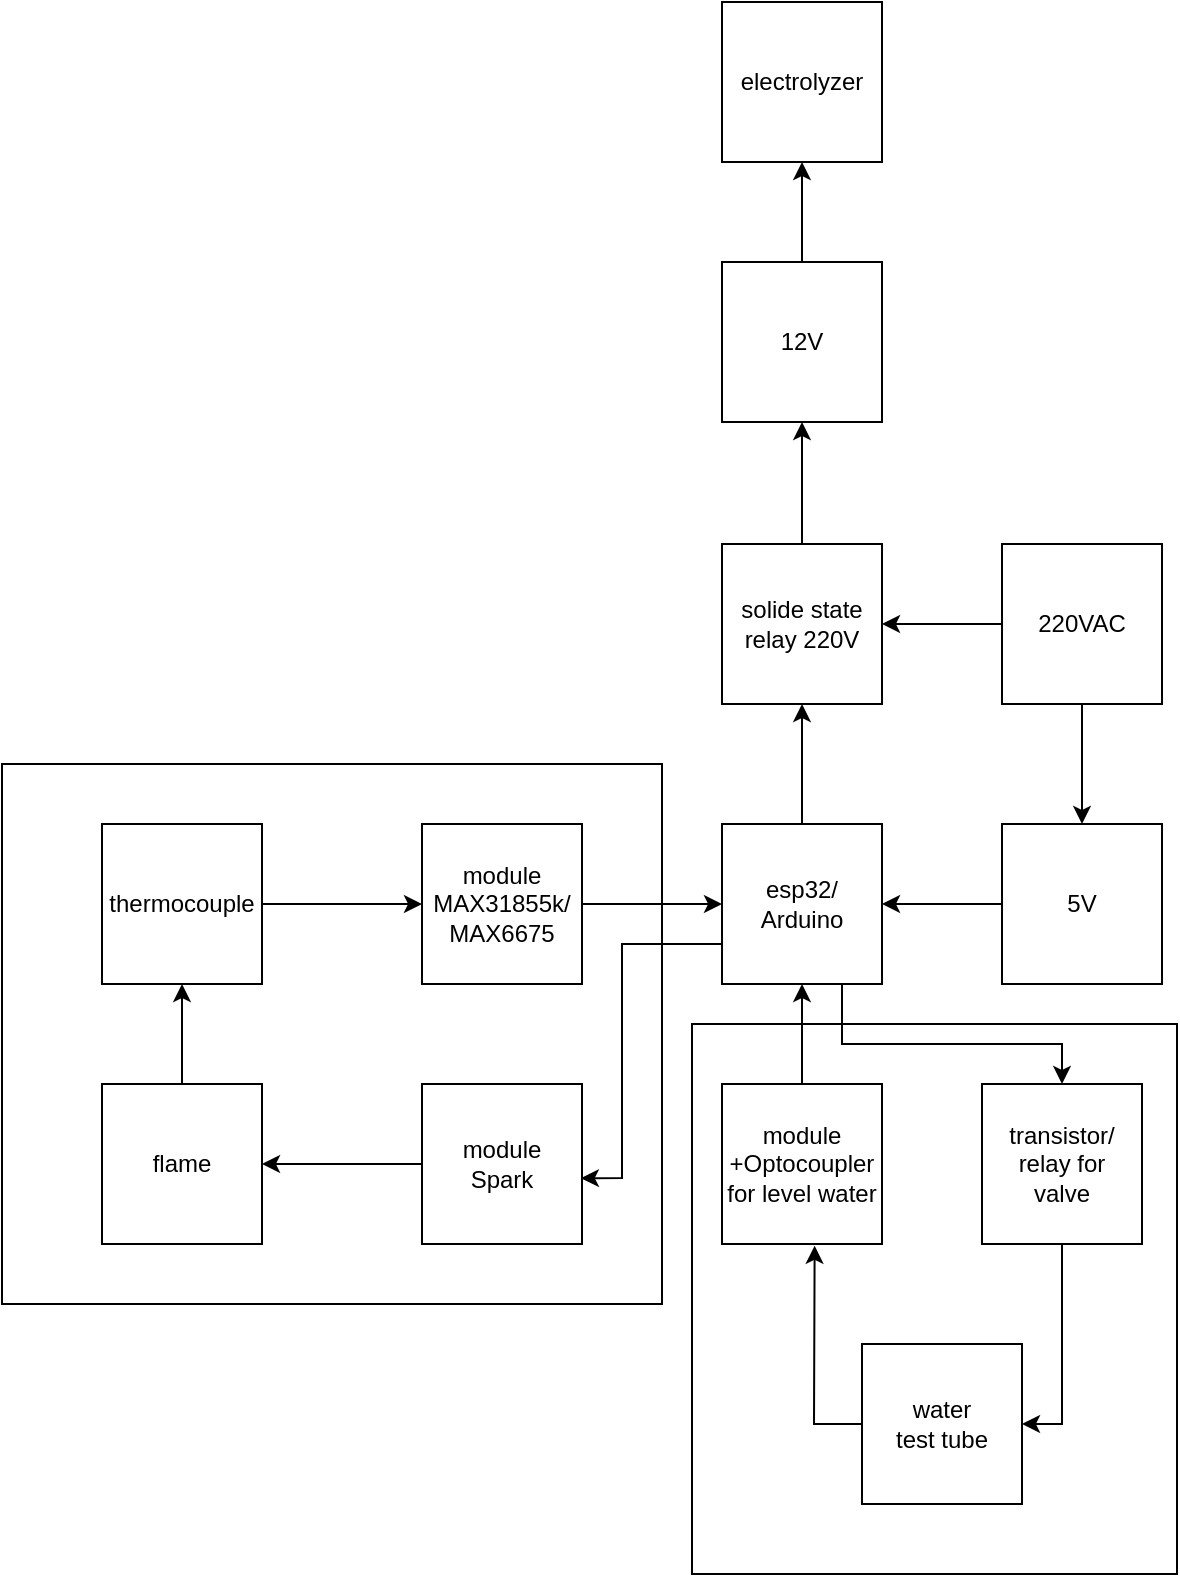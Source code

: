 <mxfile version="27.1.6">
  <diagram name="Page-1" id="E_u14W7tZS9JErUg8PQ1">
    <mxGraphModel dx="983" dy="536" grid="1" gridSize="10" guides="1" tooltips="1" connect="1" arrows="1" fold="1" page="1" pageScale="1" pageWidth="850" pageHeight="1100" math="0" shadow="0">
      <root>
        <mxCell id="0" />
        <mxCell id="1" parent="0" />
        <mxCell id="JcALqnvvGWlkLFH3uQIO-30" value="" style="rounded=0;whiteSpace=wrap;html=1;" vertex="1" parent="1">
          <mxGeometry x="30" y="411" width="330" height="270" as="geometry" />
        </mxCell>
        <mxCell id="JcALqnvvGWlkLFH3uQIO-29" value="" style="rounded=0;whiteSpace=wrap;html=1;rotation=90;" vertex="1" parent="1">
          <mxGeometry x="358.75" y="557.25" width="275" height="242.5" as="geometry" />
        </mxCell>
        <mxCell id="JcALqnvvGWlkLFH3uQIO-1" value="esp32/&lt;div&gt;Arduino&lt;/div&gt;" style="whiteSpace=wrap;html=1;aspect=fixed;" vertex="1" parent="1">
          <mxGeometry x="390" y="441" width="80" height="80" as="geometry" />
        </mxCell>
        <mxCell id="JcALqnvvGWlkLFH3uQIO-2" value="thermocouple" style="whiteSpace=wrap;html=1;aspect=fixed;" vertex="1" parent="1">
          <mxGeometry x="80" y="441" width="80" height="80" as="geometry" />
        </mxCell>
        <mxCell id="JcALqnvvGWlkLFH3uQIO-3" value="module&lt;br&gt;MAX31855k/&lt;br&gt;MAX6675" style="whiteSpace=wrap;html=1;aspect=fixed;" vertex="1" parent="1">
          <mxGeometry x="240" y="441" width="80" height="80" as="geometry" />
        </mxCell>
        <mxCell id="JcALqnvvGWlkLFH3uQIO-4" value="module +Optocoupler&lt;div&gt;for level water&lt;/div&gt;" style="whiteSpace=wrap;html=1;aspect=fixed;" vertex="1" parent="1">
          <mxGeometry x="390" y="571" width="80" height="80" as="geometry" />
        </mxCell>
        <mxCell id="JcALqnvvGWlkLFH3uQIO-5" value="solide state relay 220V" style="whiteSpace=wrap;html=1;aspect=fixed;" vertex="1" parent="1">
          <mxGeometry x="390" y="301" width="80" height="80" as="geometry" />
        </mxCell>
        <mxCell id="JcALqnvvGWlkLFH3uQIO-6" value="module&lt;div&gt;Spark&lt;/div&gt;" style="whiteSpace=wrap;html=1;aspect=fixed;" vertex="1" parent="1">
          <mxGeometry x="240" y="571" width="80" height="80" as="geometry" />
        </mxCell>
        <mxCell id="JcALqnvvGWlkLFH3uQIO-7" value="transistor/&lt;div&gt;relay for&lt;/div&gt;&lt;div&gt;valve&lt;/div&gt;" style="whiteSpace=wrap;html=1;aspect=fixed;" vertex="1" parent="1">
          <mxGeometry x="520" y="571" width="80" height="80" as="geometry" />
        </mxCell>
        <mxCell id="JcALqnvvGWlkLFH3uQIO-9" value="electrolyzer" style="whiteSpace=wrap;html=1;aspect=fixed;" vertex="1" parent="1">
          <mxGeometry x="390" y="30" width="80" height="80" as="geometry" />
        </mxCell>
        <mxCell id="JcALqnvvGWlkLFH3uQIO-10" value="water&lt;div&gt;test tube&lt;/div&gt;" style="whiteSpace=wrap;html=1;aspect=fixed;" vertex="1" parent="1">
          <mxGeometry x="460" y="701" width="80" height="80" as="geometry" />
        </mxCell>
        <mxCell id="JcALqnvvGWlkLFH3uQIO-11" value="" style="endArrow=classic;html=1;rounded=0;exitX=0.5;exitY=1;exitDx=0;exitDy=0;entryX=1;entryY=0.5;entryDx=0;entryDy=0;" edge="1" parent="1" source="JcALqnvvGWlkLFH3uQIO-7" target="JcALqnvvGWlkLFH3uQIO-10">
          <mxGeometry width="50" height="50" relative="1" as="geometry">
            <mxPoint x="410" y="511" as="sourcePoint" />
            <mxPoint x="600" y="691" as="targetPoint" />
            <Array as="points">
              <mxPoint x="560" y="741" />
            </Array>
          </mxGeometry>
        </mxCell>
        <mxCell id="JcALqnvvGWlkLFH3uQIO-13" value="" style="endArrow=classic;html=1;rounded=0;exitX=0.75;exitY=1;exitDx=0;exitDy=0;entryX=0.5;entryY=0;entryDx=0;entryDy=0;" edge="1" parent="1" source="JcALqnvvGWlkLFH3uQIO-1" target="JcALqnvvGWlkLFH3uQIO-7">
          <mxGeometry width="50" height="50" relative="1" as="geometry">
            <mxPoint x="410" y="511" as="sourcePoint" />
            <mxPoint x="460" y="461" as="targetPoint" />
            <Array as="points">
              <mxPoint x="450" y="551" />
              <mxPoint x="560" y="551" />
            </Array>
          </mxGeometry>
        </mxCell>
        <mxCell id="JcALqnvvGWlkLFH3uQIO-15" value="" style="endArrow=classic;html=1;rounded=0;exitX=0;exitY=0.5;exitDx=0;exitDy=0;entryX=0.579;entryY=1.011;entryDx=0;entryDy=0;entryPerimeter=0;" edge="1" parent="1" source="JcALqnvvGWlkLFH3uQIO-10" target="JcALqnvvGWlkLFH3uQIO-4">
          <mxGeometry width="50" height="50" relative="1" as="geometry">
            <mxPoint x="270" y="701" as="sourcePoint" />
            <mxPoint x="320" y="651" as="targetPoint" />
            <Array as="points">
              <mxPoint x="436" y="741" />
            </Array>
          </mxGeometry>
        </mxCell>
        <mxCell id="JcALqnvvGWlkLFH3uQIO-16" value="" style="endArrow=classic;html=1;rounded=0;entryX=0.5;entryY=1;entryDx=0;entryDy=0;exitX=0.5;exitY=0;exitDx=0;exitDy=0;" edge="1" parent="1" source="JcALqnvvGWlkLFH3uQIO-1" target="JcALqnvvGWlkLFH3uQIO-5">
          <mxGeometry width="50" height="50" relative="1" as="geometry">
            <mxPoint x="270" y="631" as="sourcePoint" />
            <mxPoint x="320" y="581" as="targetPoint" />
          </mxGeometry>
        </mxCell>
        <mxCell id="JcALqnvvGWlkLFH3uQIO-17" value="" style="endArrow=classic;html=1;rounded=0;entryX=0.5;entryY=1;entryDx=0;entryDy=0;exitX=0.5;exitY=0;exitDx=0;exitDy=0;" edge="1" parent="1" source="JcALqnvvGWlkLFH3uQIO-37" target="JcALqnvvGWlkLFH3uQIO-9">
          <mxGeometry width="50" height="50" relative="1" as="geometry">
            <mxPoint x="430" y="160" as="sourcePoint" />
            <mxPoint x="150" y="350" as="targetPoint" />
          </mxGeometry>
        </mxCell>
        <mxCell id="JcALqnvvGWlkLFH3uQIO-18" value="220VAC" style="whiteSpace=wrap;html=1;aspect=fixed;" vertex="1" parent="1">
          <mxGeometry x="530" y="301" width="80" height="80" as="geometry" />
        </mxCell>
        <mxCell id="JcALqnvvGWlkLFH3uQIO-19" value="" style="endArrow=classic;html=1;rounded=0;entryX=0;entryY=0.5;entryDx=0;entryDy=0;exitX=1;exitY=0.5;exitDx=0;exitDy=0;" edge="1" parent="1" source="JcALqnvvGWlkLFH3uQIO-3" target="JcALqnvvGWlkLFH3uQIO-1">
          <mxGeometry width="50" height="50" relative="1" as="geometry">
            <mxPoint x="270" y="561" as="sourcePoint" />
            <mxPoint x="320" y="511" as="targetPoint" />
          </mxGeometry>
        </mxCell>
        <mxCell id="JcALqnvvGWlkLFH3uQIO-20" value="" style="endArrow=classic;html=1;rounded=0;exitX=1;exitY=0.5;exitDx=0;exitDy=0;entryX=0;entryY=0.5;entryDx=0;entryDy=0;" edge="1" parent="1" source="JcALqnvvGWlkLFH3uQIO-2" target="JcALqnvvGWlkLFH3uQIO-3">
          <mxGeometry width="50" height="50" relative="1" as="geometry">
            <mxPoint x="160" y="481" as="sourcePoint" />
            <mxPoint x="250" y="481" as="targetPoint" />
          </mxGeometry>
        </mxCell>
        <mxCell id="JcALqnvvGWlkLFH3uQIO-21" value="" style="endArrow=classic;html=1;rounded=0;entryX=0.5;entryY=1;entryDx=0;entryDy=0;exitX=0.5;exitY=0;exitDx=0;exitDy=0;" edge="1" parent="1" source="JcALqnvvGWlkLFH3uQIO-4" target="JcALqnvvGWlkLFH3uQIO-1">
          <mxGeometry width="50" height="50" relative="1" as="geometry">
            <mxPoint x="270" y="671" as="sourcePoint" />
            <mxPoint x="350" y="671" as="targetPoint" />
          </mxGeometry>
        </mxCell>
        <mxCell id="JcALqnvvGWlkLFH3uQIO-22" value="" style="endArrow=classic;html=1;rounded=0;exitX=0;exitY=0.75;exitDx=0;exitDy=0;entryX=0.993;entryY=0.589;entryDx=0;entryDy=0;entryPerimeter=0;" edge="1" parent="1" source="JcALqnvvGWlkLFH3uQIO-1" target="JcALqnvvGWlkLFH3uQIO-6">
          <mxGeometry width="50" height="50" relative="1" as="geometry">
            <mxPoint x="270" y="701" as="sourcePoint" />
            <mxPoint x="320" y="651" as="targetPoint" />
            <Array as="points">
              <mxPoint x="340" y="501" />
              <mxPoint x="340" y="551" />
              <mxPoint x="340" y="618" />
            </Array>
          </mxGeometry>
        </mxCell>
        <mxCell id="JcALqnvvGWlkLFH3uQIO-25" value="" style="endArrow=classic;html=1;rounded=0;entryX=0.5;entryY=1;entryDx=0;entryDy=0;exitX=0.5;exitY=0;exitDx=0;exitDy=0;" edge="1" parent="1" source="JcALqnvvGWlkLFH3uQIO-26" target="JcALqnvvGWlkLFH3uQIO-2">
          <mxGeometry width="50" height="50" relative="1" as="geometry">
            <mxPoint x="120" y="581" as="sourcePoint" />
            <mxPoint x="330" y="651" as="targetPoint" />
          </mxGeometry>
        </mxCell>
        <mxCell id="JcALqnvvGWlkLFH3uQIO-26" value="flame" style="whiteSpace=wrap;html=1;aspect=fixed;" vertex="1" parent="1">
          <mxGeometry x="80" y="571" width="80" height="80" as="geometry" />
        </mxCell>
        <mxCell id="JcALqnvvGWlkLFH3uQIO-27" value="" style="endArrow=classic;html=1;rounded=0;entryX=1;entryY=0.5;entryDx=0;entryDy=0;exitX=0;exitY=0.5;exitDx=0;exitDy=0;" edge="1" parent="1" source="JcALqnvvGWlkLFH3uQIO-6" target="JcALqnvvGWlkLFH3uQIO-26">
          <mxGeometry width="50" height="50" relative="1" as="geometry">
            <mxPoint x="280" y="701" as="sourcePoint" />
            <mxPoint x="330" y="651" as="targetPoint" />
          </mxGeometry>
        </mxCell>
        <mxCell id="JcALqnvvGWlkLFH3uQIO-31" value="" style="endArrow=classic;html=1;rounded=0;entryX=1;entryY=0.5;entryDx=0;entryDy=0;" edge="1" parent="1" target="JcALqnvvGWlkLFH3uQIO-5">
          <mxGeometry width="50" height="50" relative="1" as="geometry">
            <mxPoint x="530" y="341" as="sourcePoint" />
            <mxPoint x="300" y="381" as="targetPoint" />
          </mxGeometry>
        </mxCell>
        <mxCell id="JcALqnvvGWlkLFH3uQIO-33" value="5V" style="whiteSpace=wrap;html=1;aspect=fixed;" vertex="1" parent="1">
          <mxGeometry x="530" y="441" width="80" height="80" as="geometry" />
        </mxCell>
        <mxCell id="JcALqnvvGWlkLFH3uQIO-34" value="" style="endArrow=classic;html=1;rounded=0;entryX=0.5;entryY=0;entryDx=0;entryDy=0;exitX=0.5;exitY=1;exitDx=0;exitDy=0;" edge="1" parent="1" source="JcALqnvvGWlkLFH3uQIO-18" target="JcALqnvvGWlkLFH3uQIO-33">
          <mxGeometry width="50" height="50" relative="1" as="geometry">
            <mxPoint x="390" y="471" as="sourcePoint" />
            <mxPoint x="440" y="421" as="targetPoint" />
          </mxGeometry>
        </mxCell>
        <mxCell id="JcALqnvvGWlkLFH3uQIO-36" value="" style="endArrow=classic;html=1;rounded=0;entryX=1;entryY=0.5;entryDx=0;entryDy=0;exitX=0;exitY=0.5;exitDx=0;exitDy=0;" edge="1" parent="1" source="JcALqnvvGWlkLFH3uQIO-33" target="JcALqnvvGWlkLFH3uQIO-1">
          <mxGeometry width="50" height="50" relative="1" as="geometry">
            <mxPoint x="480" y="471" as="sourcePoint" />
            <mxPoint x="480" y="531" as="targetPoint" />
          </mxGeometry>
        </mxCell>
        <mxCell id="JcALqnvvGWlkLFH3uQIO-37" value="12V" style="whiteSpace=wrap;html=1;aspect=fixed;" vertex="1" parent="1">
          <mxGeometry x="390" y="160" width="80" height="80" as="geometry" />
        </mxCell>
        <mxCell id="JcALqnvvGWlkLFH3uQIO-38" value="" style="endArrow=classic;html=1;rounded=0;exitX=0.5;exitY=0;exitDx=0;exitDy=0;entryX=0.5;entryY=1;entryDx=0;entryDy=0;" edge="1" parent="1" source="JcALqnvvGWlkLFH3uQIO-5" target="JcALqnvvGWlkLFH3uQIO-37">
          <mxGeometry width="50" height="50" relative="1" as="geometry">
            <mxPoint x="290" y="170" as="sourcePoint" />
            <mxPoint x="340" y="120" as="targetPoint" />
          </mxGeometry>
        </mxCell>
      </root>
    </mxGraphModel>
  </diagram>
</mxfile>
